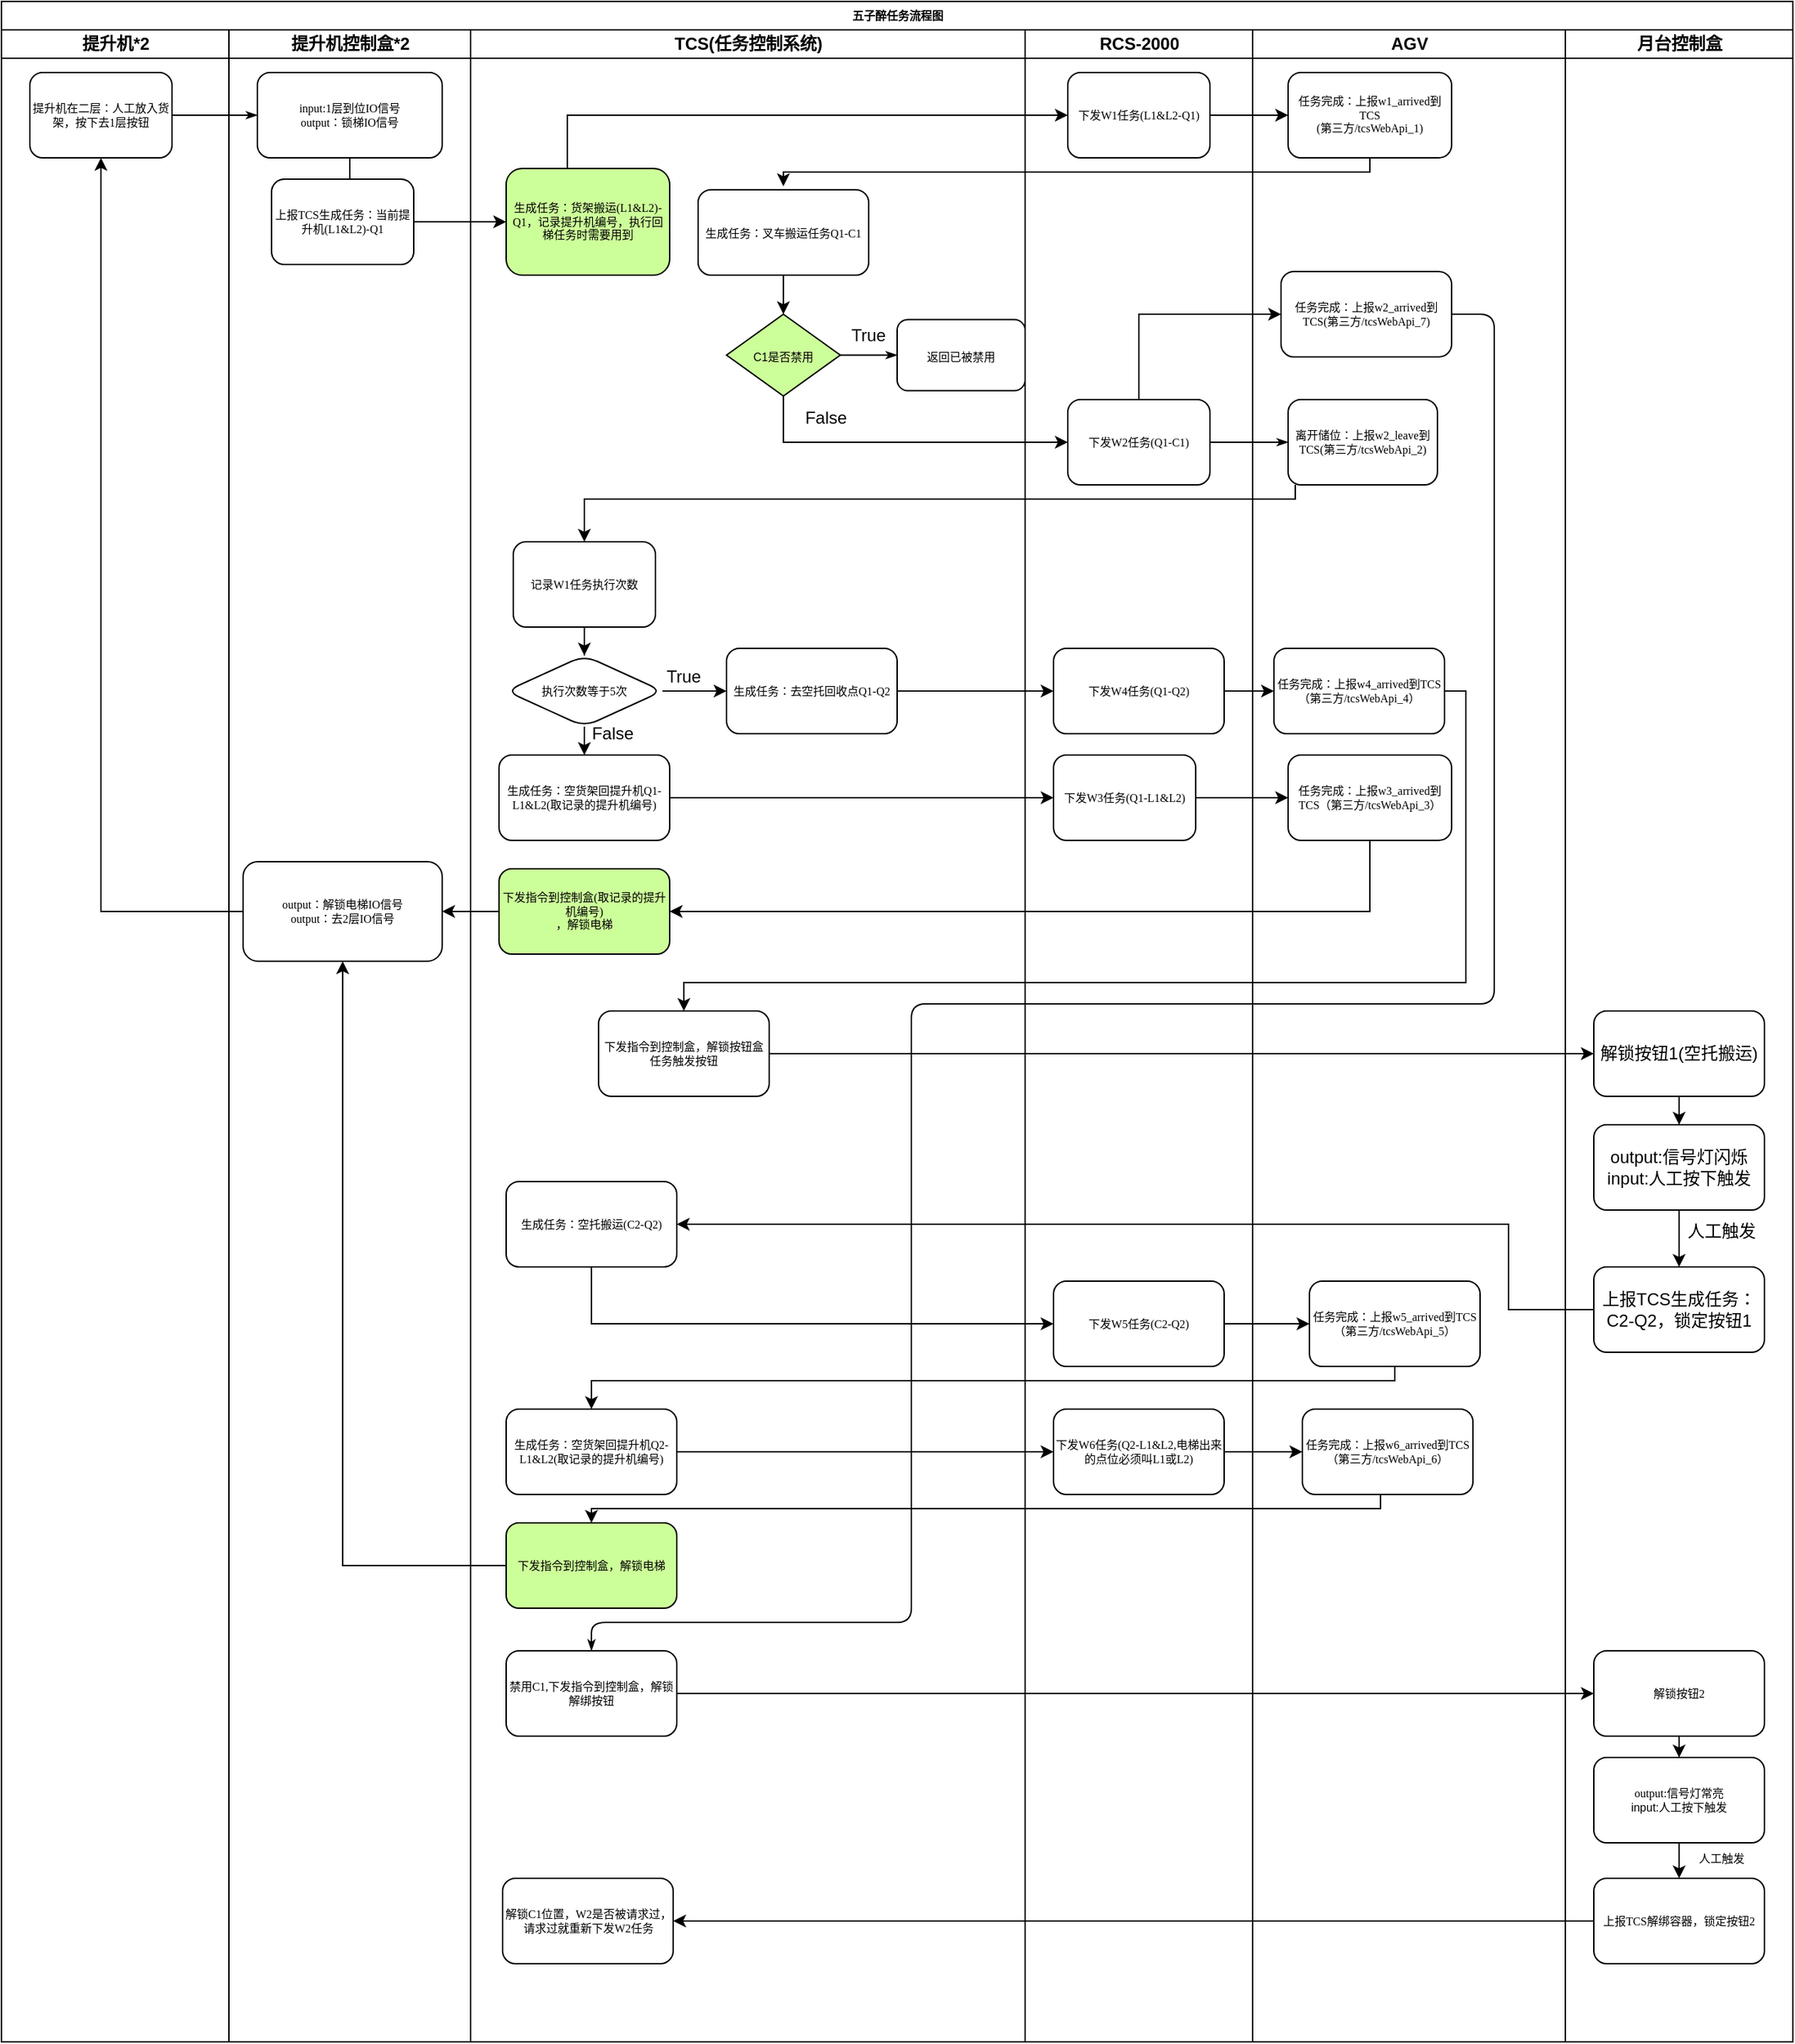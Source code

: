 <mxfile version="22.0.4" type="github">
  <diagram name="Page-1" id="74e2e168-ea6b-b213-b513-2b3c1d86103e">
    <mxGraphModel dx="890" dy="381" grid="1" gridSize="10" guides="1" tooltips="1" connect="1" arrows="1" fold="1" page="1" pageScale="1" pageWidth="1100" pageHeight="850" background="none" math="0" shadow="0">
      <root>
        <mxCell id="0" />
        <mxCell id="1" parent="0" />
        <mxCell id="77e6c97f196da883-1" value="五子醉任务流程图" style="swimlane;html=1;childLayout=stackLayout;startSize=20;rounded=0;shadow=0;labelBackgroundColor=none;strokeWidth=1;fontFamily=Verdana;fontSize=8;align=center;" parent="1" vertex="1">
          <mxGeometry x="70" y="40" width="1260" height="1435" as="geometry" />
        </mxCell>
        <mxCell id="77e6c97f196da883-2" value="提升机*2" style="swimlane;html=1;startSize=20;" parent="77e6c97f196da883-1" vertex="1">
          <mxGeometry y="20" width="160" height="1415" as="geometry" />
        </mxCell>
        <mxCell id="77e6c97f196da883-8" value="提升机在二层：人工放入货架，按下去1层按钮" style="rounded=1;whiteSpace=wrap;html=1;shadow=0;labelBackgroundColor=none;strokeWidth=1;fontFamily=Verdana;fontSize=8;align=center;" parent="77e6c97f196da883-2" vertex="1">
          <mxGeometry x="20" y="30" width="100" height="60" as="geometry" />
        </mxCell>
        <mxCell id="77e6c97f196da883-26" style="edgeStyle=orthogonalEdgeStyle;rounded=1;html=1;labelBackgroundColor=none;startArrow=none;startFill=0;startSize=5;endArrow=classicThin;endFill=1;endSize=5;jettySize=auto;orthogonalLoop=1;strokeWidth=1;fontFamily=Verdana;fontSize=8" parent="77e6c97f196da883-1" source="77e6c97f196da883-8" target="77e6c97f196da883-11" edge="1">
          <mxGeometry relative="1" as="geometry" />
        </mxCell>
        <mxCell id="107ba76e4e335f99-1" style="edgeStyle=orthogonalEdgeStyle;rounded=1;html=1;labelBackgroundColor=none;startArrow=none;startFill=0;startSize=5;endArrow=classicThin;endFill=1;endSize=5;jettySize=auto;orthogonalLoop=1;strokeWidth=1;fontFamily=Verdana;fontSize=8" parent="77e6c97f196da883-1" source="77e6c97f196da883-17" target="77e6c97f196da883-18" edge="1">
          <mxGeometry relative="1" as="geometry" />
        </mxCell>
        <mxCell id="77e6c97f196da883-3" value="提升机控制盒*2" style="swimlane;html=1;startSize=20;" parent="77e6c97f196da883-1" vertex="1">
          <mxGeometry x="160" y="20" width="170" height="1415" as="geometry" />
        </mxCell>
        <mxCell id="sjh6YoRqS8CRLfCROH4P-2" value="" style="edgeStyle=orthogonalEdgeStyle;rounded=0;orthogonalLoop=1;jettySize=auto;html=1;" parent="77e6c97f196da883-3" source="77e6c97f196da883-11" target="sjh6YoRqS8CRLfCROH4P-1" edge="1">
          <mxGeometry relative="1" as="geometry" />
        </mxCell>
        <mxCell id="77e6c97f196da883-11" value="input:1层到位IO信号&lt;br&gt;output：锁梯IO信号" style="rounded=1;whiteSpace=wrap;html=1;shadow=0;labelBackgroundColor=none;strokeWidth=1;fontFamily=Verdana;fontSize=8;align=center;" parent="77e6c97f196da883-3" vertex="1">
          <mxGeometry x="20" y="30" width="130" height="60" as="geometry" />
        </mxCell>
        <mxCell id="sjh6YoRqS8CRLfCROH4P-1" value="上报TCS生成任务：当前提升机(L1&amp;amp;L2)-Q1" style="whiteSpace=wrap;html=1;fontSize=8;fontFamily=Verdana;rounded=1;shadow=0;labelBackgroundColor=none;strokeWidth=1;" parent="77e6c97f196da883-3" vertex="1">
          <mxGeometry x="30" y="105" width="100" height="60" as="geometry" />
        </mxCell>
        <mxCell id="sjh6YoRqS8CRLfCROH4P-34" value="output：解锁电梯IO信号&lt;br&gt;output：去2层IO信号" style="whiteSpace=wrap;html=1;fontSize=8;fontFamily=Verdana;rounded=1;shadow=0;labelBackgroundColor=none;strokeWidth=1;" parent="77e6c97f196da883-3" vertex="1">
          <mxGeometry x="10" y="585" width="140" height="70" as="geometry" />
        </mxCell>
        <mxCell id="77e6c97f196da883-4" value="TCS(任务控制系统)" style="swimlane;html=1;startSize=20;" parent="77e6c97f196da883-1" vertex="1">
          <mxGeometry x="330" y="20" width="390" height="1415" as="geometry" />
        </mxCell>
        <mxCell id="sjh6YoRqS8CRLfCROH4P-14" value="" style="edgeStyle=orthogonalEdgeStyle;rounded=0;orthogonalLoop=1;jettySize=auto;html=1;" parent="77e6c97f196da883-4" source="sjh6YoRqS8CRLfCROH4P-10" target="sjh6YoRqS8CRLfCROH4P-13" edge="1">
          <mxGeometry relative="1" as="geometry" />
        </mxCell>
        <mxCell id="sjh6YoRqS8CRLfCROH4P-10" value="记录W1任务执行次数" style="whiteSpace=wrap;html=1;fontSize=8;fontFamily=Verdana;rounded=1;shadow=0;labelBackgroundColor=none;strokeWidth=1;" parent="77e6c97f196da883-4" vertex="1">
          <mxGeometry x="30" y="360" width="100" height="60" as="geometry" />
        </mxCell>
        <mxCell id="sjh6YoRqS8CRLfCROH4P-16" value="" style="edgeStyle=orthogonalEdgeStyle;rounded=0;orthogonalLoop=1;jettySize=auto;html=1;" parent="77e6c97f196da883-4" source="sjh6YoRqS8CRLfCROH4P-13" target="sjh6YoRqS8CRLfCROH4P-15" edge="1">
          <mxGeometry relative="1" as="geometry" />
        </mxCell>
        <mxCell id="sjh6YoRqS8CRLfCROH4P-19" value="" style="edgeStyle=orthogonalEdgeStyle;rounded=0;orthogonalLoop=1;jettySize=auto;html=1;" parent="77e6c97f196da883-4" source="sjh6YoRqS8CRLfCROH4P-13" target="sjh6YoRqS8CRLfCROH4P-18" edge="1">
          <mxGeometry relative="1" as="geometry" />
        </mxCell>
        <mxCell id="sjh6YoRqS8CRLfCROH4P-13" value="执行次数等于5次" style="rhombus;whiteSpace=wrap;html=1;fontSize=8;fontFamily=Verdana;rounded=1;shadow=0;labelBackgroundColor=none;strokeWidth=1;" parent="77e6c97f196da883-4" vertex="1">
          <mxGeometry x="25" y="440" width="110" height="50" as="geometry" />
        </mxCell>
        <mxCell id="sjh6YoRqS8CRLfCROH4P-15" value="生成任务：空货架回提升机Q1-L1&amp;amp;L2(取记录的提升机编号)" style="whiteSpace=wrap;html=1;fontSize=8;fontFamily=Verdana;rounded=1;shadow=0;labelBackgroundColor=none;strokeWidth=1;" parent="77e6c97f196da883-4" vertex="1">
          <mxGeometry x="20" y="510" width="120" height="60" as="geometry" />
        </mxCell>
        <mxCell id="sjh6YoRqS8CRLfCROH4P-17" value="False" style="text;html=1;strokeColor=none;fillColor=none;align=center;verticalAlign=middle;whiteSpace=wrap;rounded=0;" parent="77e6c97f196da883-4" vertex="1">
          <mxGeometry x="70" y="480" width="60" height="30" as="geometry" />
        </mxCell>
        <mxCell id="sjh6YoRqS8CRLfCROH4P-18" value="生成任务：去空托回收点Q1-Q2" style="whiteSpace=wrap;html=1;fontSize=8;fontFamily=Verdana;rounded=1;shadow=0;labelBackgroundColor=none;strokeWidth=1;" parent="77e6c97f196da883-4" vertex="1">
          <mxGeometry x="180" y="435" width="120" height="60" as="geometry" />
        </mxCell>
        <mxCell id="sjh6YoRqS8CRLfCROH4P-20" value="True" style="text;html=1;strokeColor=none;fillColor=none;align=center;verticalAlign=middle;whiteSpace=wrap;rounded=0;" parent="77e6c97f196da883-4" vertex="1">
          <mxGeometry x="120" y="440" width="60" height="30" as="geometry" />
        </mxCell>
        <mxCell id="sjh6YoRqS8CRLfCROH4P-21" value="生成任务：叉车搬运任务Q1-C1" style="whiteSpace=wrap;html=1;fontSize=8;fontFamily=Verdana;rounded=1;shadow=0;labelBackgroundColor=none;strokeWidth=1;" parent="77e6c97f196da883-4" vertex="1">
          <mxGeometry x="160" y="112.5" width="120" height="60" as="geometry" />
        </mxCell>
        <mxCell id="sjh6YoRqS8CRLfCROH4P-31" value="下发指令到控制盒(取记录的提升机编号)&lt;br&gt;，解锁电梯" style="whiteSpace=wrap;html=1;fontSize=8;fontFamily=Verdana;rounded=1;shadow=0;labelBackgroundColor=none;strokeWidth=1;fillColor=#CCFF99;" parent="77e6c97f196da883-4" vertex="1">
          <mxGeometry x="20" y="590" width="120" height="60" as="geometry" />
        </mxCell>
        <mxCell id="sjh6YoRqS8CRLfCROH4P-36" value="生成任务：货架搬运(L1&amp;amp;L2)-Q1，记录提升机编号，执行回梯任务时需要用到" style="whiteSpace=wrap;html=1;fontSize=8;fontFamily=Verdana;rounded=1;shadow=0;labelBackgroundColor=none;strokeWidth=1;fillColor=#CCFF99;" parent="77e6c97f196da883-4" vertex="1">
          <mxGeometry x="25" y="97.5" width="115" height="75" as="geometry" />
        </mxCell>
        <mxCell id="sjh6YoRqS8CRLfCROH4P-44" value="下发指令到控制盒，解锁按钮盒任务触发按钮" style="whiteSpace=wrap;html=1;fontSize=8;fontFamily=Verdana;rounded=1;shadow=0;labelBackgroundColor=none;strokeWidth=1;" parent="77e6c97f196da883-4" vertex="1">
          <mxGeometry x="90" y="690" width="120" height="60" as="geometry" />
        </mxCell>
        <mxCell id="sjh6YoRqS8CRLfCROH4P-57" value="生成任务：空托搬运(C2-Q2)" style="whiteSpace=wrap;html=1;fontSize=8;fontFamily=Verdana;rounded=1;shadow=0;labelBackgroundColor=none;strokeWidth=1;" parent="77e6c97f196da883-4" vertex="1">
          <mxGeometry x="25" y="810" width="120" height="60" as="geometry" />
        </mxCell>
        <mxCell id="sjh6YoRqS8CRLfCROH4P-63" value="生成任务：空货架回提升机Q2-L1&amp;amp;L2(取记录的提升机编号)" style="whiteSpace=wrap;html=1;fontSize=8;fontFamily=Verdana;rounded=1;shadow=0;labelBackgroundColor=none;strokeWidth=1;" parent="77e6c97f196da883-4" vertex="1">
          <mxGeometry x="25" y="970" width="120" height="60" as="geometry" />
        </mxCell>
        <mxCell id="sjh6YoRqS8CRLfCROH4P-70" value="下发指令到控制盒，解锁电梯" style="whiteSpace=wrap;html=1;fontSize=8;fontFamily=Verdana;rounded=1;shadow=0;labelBackgroundColor=none;strokeWidth=1;fillColor=#CCFF99;" parent="77e6c97f196da883-4" vertex="1">
          <mxGeometry x="25" y="1050" width="120" height="60" as="geometry" />
        </mxCell>
        <mxCell id="sjh6YoRqS8CRLfCROH4P-80" value="禁用C1,下发指令到控制盒，解锁解绑按钮" style="whiteSpace=wrap;html=1;fontSize=8;fontFamily=Verdana;rounded=1;shadow=0;labelBackgroundColor=none;strokeWidth=1;" parent="77e6c97f196da883-4" vertex="1">
          <mxGeometry x="25" y="1140" width="120" height="60" as="geometry" />
        </mxCell>
        <mxCell id="sjh6YoRqS8CRLfCROH4P-91" value="解锁C1位置，W2是否被请求过，请求过就重新下发W2任务" style="whiteSpace=wrap;html=1;fontSize=8;fontFamily=Verdana;rounded=1;shadow=0;labelBackgroundColor=none;strokeWidth=1;" parent="77e6c97f196da883-4" vertex="1">
          <mxGeometry x="22.5" y="1300" width="120" height="60" as="geometry" />
        </mxCell>
        <mxCell id="upgrX9dinSbHW9fOHhlJ-1" value="&lt;font style=&quot;font-size: 8px;&quot;&gt;C1是否禁用&lt;/font&gt;" style="rhombus;whiteSpace=wrap;html=1;fillColor=#CCFF99;" vertex="1" parent="77e6c97f196da883-4">
          <mxGeometry x="180" y="200" width="80" height="57.5" as="geometry" />
        </mxCell>
        <mxCell id="upgrX9dinSbHW9fOHhlJ-4" value="&lt;font style=&quot;font-size: 8px;&quot;&gt;返回已被禁用&lt;/font&gt;" style="rounded=1;whiteSpace=wrap;html=1;" vertex="1" parent="77e6c97f196da883-4">
          <mxGeometry x="300" y="203.75" width="90" height="50" as="geometry" />
        </mxCell>
        <mxCell id="upgrX9dinSbHW9fOHhlJ-5" value="True" style="text;html=1;strokeColor=none;fillColor=none;align=center;verticalAlign=middle;whiteSpace=wrap;rounded=0;" vertex="1" parent="77e6c97f196da883-4">
          <mxGeometry x="250" y="200" width="60" height="30" as="geometry" />
        </mxCell>
        <mxCell id="upgrX9dinSbHW9fOHhlJ-6" value="False" style="text;html=1;strokeColor=none;fillColor=none;align=center;verticalAlign=middle;whiteSpace=wrap;rounded=0;" vertex="1" parent="77e6c97f196da883-4">
          <mxGeometry x="220" y="257.5" width="60" height="30" as="geometry" />
        </mxCell>
        <mxCell id="upgrX9dinSbHW9fOHhlJ-7" style="edgeStyle=orthogonalEdgeStyle;rounded=1;html=1;labelBackgroundColor=none;startArrow=none;startFill=0;startSize=5;endArrow=classicThin;endFill=1;endSize=5;jettySize=auto;orthogonalLoop=1;strokeWidth=1;fontFamily=Verdana;fontSize=8;exitX=1;exitY=0.5;exitDx=0;exitDy=0;entryX=0;entryY=0.5;entryDx=0;entryDy=0;" edge="1" parent="77e6c97f196da883-4" source="upgrX9dinSbHW9fOHhlJ-1" target="upgrX9dinSbHW9fOHhlJ-4">
          <mxGeometry relative="1" as="geometry">
            <mxPoint x="530" y="300" as="sourcePoint" />
            <mxPoint x="585" y="300" as="targetPoint" />
          </mxGeometry>
        </mxCell>
        <mxCell id="77e6c97f196da883-5" value="RCS-2000" style="swimlane;html=1;startSize=20;" parent="77e6c97f196da883-1" vertex="1">
          <mxGeometry x="720" y="20" width="160" height="1415" as="geometry" />
        </mxCell>
        <mxCell id="77e6c97f196da883-15" value="下发W1任务(L1&amp;amp;L2-Q1)" style="rounded=1;whiteSpace=wrap;html=1;shadow=0;labelBackgroundColor=none;strokeWidth=1;fontFamily=Verdana;fontSize=8;align=center;" parent="77e6c97f196da883-5" vertex="1">
          <mxGeometry x="30" y="30" width="100" height="60" as="geometry" />
        </mxCell>
        <mxCell id="77e6c97f196da883-17" value="下发W2任务(Q1-C1)" style="rounded=1;whiteSpace=wrap;html=1;shadow=0;labelBackgroundColor=none;strokeWidth=1;fontFamily=Verdana;fontSize=8;align=center;" parent="77e6c97f196da883-5" vertex="1">
          <mxGeometry x="30" y="260" width="100" height="60" as="geometry" />
        </mxCell>
        <mxCell id="77e6c97f196da883-19" value="下发W3任务(Q1-L1&amp;amp;L2)" style="rounded=1;whiteSpace=wrap;html=1;shadow=0;labelBackgroundColor=none;strokeWidth=1;fontFamily=Verdana;fontSize=8;align=center;" parent="77e6c97f196da883-5" vertex="1">
          <mxGeometry x="20" y="510" width="100" height="60" as="geometry" />
        </mxCell>
        <mxCell id="sjh6YoRqS8CRLfCROH4P-40" value="下发W4任务(Q1-Q2)" style="whiteSpace=wrap;html=1;fontSize=8;fontFamily=Verdana;rounded=1;shadow=0;labelBackgroundColor=none;strokeWidth=1;" parent="77e6c97f196da883-5" vertex="1">
          <mxGeometry x="20" y="435" width="120" height="60" as="geometry" />
        </mxCell>
        <mxCell id="sjh6YoRqS8CRLfCROH4P-59" value="下发W5任务(C2-Q2)" style="whiteSpace=wrap;html=1;fontSize=8;fontFamily=Verdana;rounded=1;shadow=0;labelBackgroundColor=none;strokeWidth=1;" parent="77e6c97f196da883-5" vertex="1">
          <mxGeometry x="20" y="880" width="120" height="60" as="geometry" />
        </mxCell>
        <mxCell id="sjh6YoRqS8CRLfCROH4P-66" value="下发W6任务(Q2-L1&amp;amp;L2,电梯出来的点位必须叫L1或L2)" style="whiteSpace=wrap;html=1;fontSize=8;fontFamily=Verdana;rounded=1;shadow=0;labelBackgroundColor=none;strokeWidth=1;" parent="77e6c97f196da883-5" vertex="1">
          <mxGeometry x="20" y="970" width="120" height="60" as="geometry" />
        </mxCell>
        <mxCell id="77e6c97f196da883-6" value="AGV" style="swimlane;html=1;startSize=20;" parent="77e6c97f196da883-1" vertex="1">
          <mxGeometry x="880" y="20" width="220" height="1415" as="geometry" />
        </mxCell>
        <mxCell id="77e6c97f196da883-18" value="离开储位：上报w2_leave到TCS(第三方/tcsWebApi_2)" style="rounded=1;whiteSpace=wrap;html=1;shadow=0;labelBackgroundColor=none;strokeWidth=1;fontFamily=Verdana;fontSize=8;align=center;" parent="77e6c97f196da883-6" vertex="1">
          <mxGeometry x="25" y="260" width="105" height="60" as="geometry" />
        </mxCell>
        <mxCell id="77e6c97f196da883-21" value="任务完成：上报w3_arrived到TCS（第三方/tcsWebApi_3）" style="rounded=1;whiteSpace=wrap;html=1;shadow=0;labelBackgroundColor=none;strokeWidth=1;fontFamily=Verdana;fontSize=8;align=center;" parent="77e6c97f196da883-6" vertex="1">
          <mxGeometry x="25" y="510" width="115" height="60" as="geometry" />
        </mxCell>
        <mxCell id="sjh6YoRqS8CRLfCROH4P-8" value="任务完成：上报w1_arrived到TCS&lt;br&gt;(第三方/tcsWebApi_1)" style="whiteSpace=wrap;html=1;fontSize=8;fontFamily=Verdana;rounded=1;shadow=0;labelBackgroundColor=none;strokeWidth=1;" parent="77e6c97f196da883-6" vertex="1">
          <mxGeometry x="25" y="30" width="115" height="60" as="geometry" />
        </mxCell>
        <mxCell id="sjh6YoRqS8CRLfCROH4P-42" value="任务完成：上报w4_arrived到TCS（第三方/tcsWebApi_4）" style="whiteSpace=wrap;html=1;fontSize=8;fontFamily=Verdana;rounded=1;shadow=0;labelBackgroundColor=none;strokeWidth=1;" parent="77e6c97f196da883-6" vertex="1">
          <mxGeometry x="15" y="435" width="120" height="60" as="geometry" />
        </mxCell>
        <mxCell id="sjh6YoRqS8CRLfCROH4P-61" value="任务完成：上报w5_arrived到TCS（第三方/tcsWebApi_5）" style="whiteSpace=wrap;html=1;fontSize=8;fontFamily=Verdana;rounded=1;shadow=0;labelBackgroundColor=none;strokeWidth=1;" parent="77e6c97f196da883-6" vertex="1">
          <mxGeometry x="40" y="880" width="120" height="60" as="geometry" />
        </mxCell>
        <mxCell id="sjh6YoRqS8CRLfCROH4P-68" value="任务完成：上报w6_arrived到TCS（第三方/tcsWebApi_6）" style="whiteSpace=wrap;html=1;fontSize=8;fontFamily=Verdana;rounded=1;shadow=0;labelBackgroundColor=none;strokeWidth=1;" parent="77e6c97f196da883-6" vertex="1">
          <mxGeometry x="35" y="970" width="120" height="60" as="geometry" />
        </mxCell>
        <mxCell id="sjh6YoRqS8CRLfCROH4P-79" value="任务完成：上报w2_arrived到TCS(第三方/tcsWebApi_7)" style="whiteSpace=wrap;html=1;fontSize=8;fontFamily=Verdana;rounded=1;shadow=0;labelBackgroundColor=none;strokeWidth=1;" parent="77e6c97f196da883-6" vertex="1">
          <mxGeometry x="20" y="170" width="120" height="60" as="geometry" />
        </mxCell>
        <mxCell id="77e6c97f196da883-7" value="月台控制盒" style="swimlane;html=1;startSize=20;" parent="77e6c97f196da883-1" vertex="1">
          <mxGeometry x="1100" y="20" width="160" height="1415" as="geometry" />
        </mxCell>
        <mxCell id="sjh6YoRqS8CRLfCROH4P-53" value="" style="edgeStyle=orthogonalEdgeStyle;rounded=0;orthogonalLoop=1;jettySize=auto;html=1;" parent="77e6c97f196da883-7" source="sjh6YoRqS8CRLfCROH4P-47" target="sjh6YoRqS8CRLfCROH4P-52" edge="1">
          <mxGeometry relative="1" as="geometry" />
        </mxCell>
        <mxCell id="sjh6YoRqS8CRLfCROH4P-47" value="解锁按钮1(空托搬运)" style="rounded=1;whiteSpace=wrap;html=1;" parent="77e6c97f196da883-7" vertex="1">
          <mxGeometry x="20" y="690" width="120" height="60" as="geometry" />
        </mxCell>
        <mxCell id="sjh6YoRqS8CRLfCROH4P-55" value="" style="edgeStyle=orthogonalEdgeStyle;rounded=0;orthogonalLoop=1;jettySize=auto;html=1;" parent="77e6c97f196da883-7" source="sjh6YoRqS8CRLfCROH4P-52" target="sjh6YoRqS8CRLfCROH4P-54" edge="1">
          <mxGeometry relative="1" as="geometry" />
        </mxCell>
        <mxCell id="sjh6YoRqS8CRLfCROH4P-52" value="output:信号灯闪烁&lt;br&gt;input:人工按下触发" style="whiteSpace=wrap;html=1;rounded=1;" parent="77e6c97f196da883-7" vertex="1">
          <mxGeometry x="20" y="770" width="120" height="60" as="geometry" />
        </mxCell>
        <mxCell id="sjh6YoRqS8CRLfCROH4P-54" value="上报TCS生成任务：C2-Q2，锁定按钮1" style="whiteSpace=wrap;html=1;rounded=1;" parent="77e6c97f196da883-7" vertex="1">
          <mxGeometry x="20" y="870" width="120" height="60" as="geometry" />
        </mxCell>
        <mxCell id="sjh6YoRqS8CRLfCROH4P-56" value="人工触发" style="text;html=1;strokeColor=none;fillColor=none;align=center;verticalAlign=middle;whiteSpace=wrap;rounded=0;" parent="77e6c97f196da883-7" vertex="1">
          <mxGeometry x="80" y="830" width="60" height="30" as="geometry" />
        </mxCell>
        <mxCell id="sjh6YoRqS8CRLfCROH4P-87" value="" style="edgeStyle=orthogonalEdgeStyle;rounded=0;orthogonalLoop=1;jettySize=auto;html=1;" parent="77e6c97f196da883-7" source="sjh6YoRqS8CRLfCROH4P-84" target="sjh6YoRqS8CRLfCROH4P-86" edge="1">
          <mxGeometry relative="1" as="geometry" />
        </mxCell>
        <mxCell id="sjh6YoRqS8CRLfCROH4P-84" value="解锁按钮2" style="whiteSpace=wrap;html=1;fontSize=8;fontFamily=Verdana;rounded=1;shadow=0;labelBackgroundColor=none;strokeWidth=1;" parent="77e6c97f196da883-7" vertex="1">
          <mxGeometry x="20" y="1140" width="120" height="60" as="geometry" />
        </mxCell>
        <mxCell id="sjh6YoRqS8CRLfCROH4P-89" value="" style="edgeStyle=orthogonalEdgeStyle;rounded=0;orthogonalLoop=1;jettySize=auto;html=1;" parent="77e6c97f196da883-7" source="sjh6YoRqS8CRLfCROH4P-86" target="sjh6YoRqS8CRLfCROH4P-88" edge="1">
          <mxGeometry relative="1" as="geometry" />
        </mxCell>
        <mxCell id="sjh6YoRqS8CRLfCROH4P-86" value="&lt;font style=&quot;font-size: 8px;&quot;&gt;output:信号灯常亮&lt;br style=&quot;border-color: var(--border-color); font-family: Helvetica;&quot;&gt;&lt;span style=&quot;font-family: Helvetica;&quot;&gt;input:人工按下触发&lt;/span&gt;&lt;/font&gt;" style="whiteSpace=wrap;html=1;fontSize=8;fontFamily=Verdana;rounded=1;shadow=0;labelBackgroundColor=none;strokeWidth=1;" parent="77e6c97f196da883-7" vertex="1">
          <mxGeometry x="20" y="1215" width="120" height="60" as="geometry" />
        </mxCell>
        <mxCell id="sjh6YoRqS8CRLfCROH4P-88" value="上报TCS解绑容器，锁定按钮2" style="whiteSpace=wrap;html=1;fontSize=8;fontFamily=Verdana;rounded=1;shadow=0;labelBackgroundColor=none;strokeWidth=1;" parent="77e6c97f196da883-7" vertex="1">
          <mxGeometry x="20" y="1300" width="120" height="60" as="geometry" />
        </mxCell>
        <mxCell id="sjh6YoRqS8CRLfCROH4P-90" value="&lt;font style=&quot;font-size: 8px;&quot;&gt;人工触发&lt;/font&gt;" style="text;html=1;strokeColor=none;fillColor=none;align=center;verticalAlign=middle;whiteSpace=wrap;rounded=0;" parent="77e6c97f196da883-7" vertex="1">
          <mxGeometry x="80" y="1270" width="60" height="30" as="geometry" />
        </mxCell>
        <mxCell id="sjh6YoRqS8CRLfCROH4P-9" value="" style="edgeStyle=orthogonalEdgeStyle;rounded=0;orthogonalLoop=1;jettySize=auto;html=1;" parent="77e6c97f196da883-1" source="77e6c97f196da883-15" target="sjh6YoRqS8CRLfCROH4P-8" edge="1">
          <mxGeometry relative="1" as="geometry" />
        </mxCell>
        <mxCell id="sjh6YoRqS8CRLfCROH4P-12" value="" style="edgeStyle=orthogonalEdgeStyle;rounded=0;orthogonalLoop=1;jettySize=auto;html=1;exitX=0.5;exitY=1;exitDx=0;exitDy=0;" parent="77e6c97f196da883-1" source="sjh6YoRqS8CRLfCROH4P-8" edge="1">
          <mxGeometry relative="1" as="geometry">
            <mxPoint x="620" y="90" as="sourcePoint" />
            <mxPoint x="550" y="130" as="targetPoint" />
            <Array as="points">
              <mxPoint x="890" y="120" />
              <mxPoint x="540" y="120" />
            </Array>
          </mxGeometry>
        </mxCell>
        <mxCell id="sjh6YoRqS8CRLfCROH4P-23" value="" style="edgeStyle=orthogonalEdgeStyle;rounded=0;orthogonalLoop=1;jettySize=auto;html=1;entryX=0;entryY=0.5;entryDx=0;entryDy=0;exitX=0;exitY=0;exitDx=0;exitDy=0;" parent="77e6c97f196da883-1" source="upgrX9dinSbHW9fOHhlJ-6" target="77e6c97f196da883-17" edge="1">
          <mxGeometry relative="1" as="geometry">
            <mxPoint x="690.046" y="370.034" as="targetPoint" />
            <mxPoint x="650" y="310" as="sourcePoint" />
            <Array as="points">
              <mxPoint x="550" y="310" />
            </Array>
          </mxGeometry>
        </mxCell>
        <mxCell id="sjh6YoRqS8CRLfCROH4P-25" value="" style="edgeStyle=orthogonalEdgeStyle;rounded=0;orthogonalLoop=1;jettySize=auto;html=1;entryX=0.5;entryY=0;entryDx=0;entryDy=0;" parent="77e6c97f196da883-1" source="77e6c97f196da883-18" target="sjh6YoRqS8CRLfCROH4P-10" edge="1">
          <mxGeometry relative="1" as="geometry">
            <mxPoint x="885" y="420.0" as="targetPoint" />
            <Array as="points">
              <mxPoint x="910" y="350" />
              <mxPoint x="410" y="350" />
            </Array>
          </mxGeometry>
        </mxCell>
        <mxCell id="sjh6YoRqS8CRLfCROH4P-29" value="" style="edgeStyle=orthogonalEdgeStyle;rounded=0;orthogonalLoop=1;jettySize=auto;html=1;entryX=0;entryY=0.5;entryDx=0;entryDy=0;" parent="77e6c97f196da883-1" source="sjh6YoRqS8CRLfCROH4P-15" target="77e6c97f196da883-19" edge="1">
          <mxGeometry relative="1" as="geometry">
            <mxPoint x="540" y="560.0" as="targetPoint" />
          </mxGeometry>
        </mxCell>
        <mxCell id="sjh6YoRqS8CRLfCROH4P-30" value="" style="edgeStyle=orthogonalEdgeStyle;rounded=0;orthogonalLoop=1;jettySize=auto;html=1;" parent="77e6c97f196da883-1" source="77e6c97f196da883-19" target="77e6c97f196da883-21" edge="1">
          <mxGeometry relative="1" as="geometry" />
        </mxCell>
        <mxCell id="sjh6YoRqS8CRLfCROH4P-33" value="" style="edgeStyle=orthogonalEdgeStyle;rounded=0;orthogonalLoop=1;jettySize=auto;html=1;entryX=1;entryY=0.5;entryDx=0;entryDy=0;" parent="77e6c97f196da883-1" source="77e6c97f196da883-21" target="sjh6YoRqS8CRLfCROH4P-31" edge="1">
          <mxGeometry relative="1" as="geometry">
            <mxPoint x="895" y="630" as="targetPoint" />
            <Array as="points">
              <mxPoint x="962" y="640" />
            </Array>
          </mxGeometry>
        </mxCell>
        <mxCell id="sjh6YoRqS8CRLfCROH4P-35" value="" style="edgeStyle=orthogonalEdgeStyle;rounded=0;orthogonalLoop=1;jettySize=auto;html=1;" parent="77e6c97f196da883-1" source="sjh6YoRqS8CRLfCROH4P-31" target="sjh6YoRqS8CRLfCROH4P-34" edge="1">
          <mxGeometry relative="1" as="geometry" />
        </mxCell>
        <mxCell id="sjh6YoRqS8CRLfCROH4P-37" value="" style="edgeStyle=orthogonalEdgeStyle;rounded=0;orthogonalLoop=1;jettySize=auto;html=1;" parent="77e6c97f196da883-1" source="sjh6YoRqS8CRLfCROH4P-1" target="sjh6YoRqS8CRLfCROH4P-36" edge="1">
          <mxGeometry relative="1" as="geometry" />
        </mxCell>
        <mxCell id="sjh6YoRqS8CRLfCROH4P-39" value="" style="edgeStyle=orthogonalEdgeStyle;rounded=0;orthogonalLoop=1;jettySize=auto;html=1;entryX=0;entryY=0.5;entryDx=0;entryDy=0;" parent="77e6c97f196da883-1" source="sjh6YoRqS8CRLfCROH4P-36" target="77e6c97f196da883-15" edge="1">
          <mxGeometry relative="1" as="geometry">
            <mxPoint x="522.5" y="155" as="targetPoint" />
            <Array as="points">
              <mxPoint x="398" y="80" />
            </Array>
          </mxGeometry>
        </mxCell>
        <mxCell id="sjh6YoRqS8CRLfCROH4P-41" value="" style="edgeStyle=orthogonalEdgeStyle;rounded=0;orthogonalLoop=1;jettySize=auto;html=1;" parent="77e6c97f196da883-1" source="sjh6YoRqS8CRLfCROH4P-18" target="sjh6YoRqS8CRLfCROH4P-40" edge="1">
          <mxGeometry relative="1" as="geometry" />
        </mxCell>
        <mxCell id="sjh6YoRqS8CRLfCROH4P-43" value="" style="edgeStyle=orthogonalEdgeStyle;rounded=0;orthogonalLoop=1;jettySize=auto;html=1;" parent="77e6c97f196da883-1" source="sjh6YoRqS8CRLfCROH4P-40" target="sjh6YoRqS8CRLfCROH4P-42" edge="1">
          <mxGeometry relative="1" as="geometry" />
        </mxCell>
        <mxCell id="sjh6YoRqS8CRLfCROH4P-46" value="" style="edgeStyle=orthogonalEdgeStyle;rounded=0;orthogonalLoop=1;jettySize=auto;html=1;entryX=0.5;entryY=0;entryDx=0;entryDy=0;" parent="77e6c97f196da883-1" source="sjh6YoRqS8CRLfCROH4P-42" target="sjh6YoRqS8CRLfCROH4P-44" edge="1">
          <mxGeometry relative="1" as="geometry">
            <mxPoint x="350" y="690" as="targetPoint" />
            <Array as="points">
              <mxPoint x="1030" y="485" />
              <mxPoint x="1030" y="690" />
              <mxPoint x="480" y="690" />
            </Array>
          </mxGeometry>
        </mxCell>
        <mxCell id="sjh6YoRqS8CRLfCROH4P-51" value="" style="edgeStyle=orthogonalEdgeStyle;rounded=0;orthogonalLoop=1;jettySize=auto;html=1;entryX=0;entryY=0.5;entryDx=0;entryDy=0;" parent="77e6c97f196da883-1" source="sjh6YoRqS8CRLfCROH4P-44" target="sjh6YoRqS8CRLfCROH4P-47" edge="1">
          <mxGeometry relative="1" as="geometry">
            <mxPoint x="480" y="850" as="targetPoint" />
            <Array as="points">
              <mxPoint x="1070" y="740" />
            </Array>
          </mxGeometry>
        </mxCell>
        <mxCell id="sjh6YoRqS8CRLfCROH4P-58" value="" style="endArrow=classic;html=1;rounded=0;exitX=0;exitY=0.5;exitDx=0;exitDy=0;entryX=1;entryY=0.5;entryDx=0;entryDy=0;" parent="77e6c97f196da883-1" source="sjh6YoRqS8CRLfCROH4P-54" target="sjh6YoRqS8CRLfCROH4P-57" edge="1">
          <mxGeometry width="50" height="50" relative="1" as="geometry">
            <mxPoint x="1000" y="920" as="sourcePoint" />
            <mxPoint x="720" y="910" as="targetPoint" />
            <Array as="points">
              <mxPoint x="1060" y="920" />
              <mxPoint x="1060" y="860" />
              <mxPoint x="830" y="860" />
            </Array>
          </mxGeometry>
        </mxCell>
        <mxCell id="sjh6YoRqS8CRLfCROH4P-60" value="" style="edgeStyle=orthogonalEdgeStyle;rounded=0;orthogonalLoop=1;jettySize=auto;html=1;" parent="77e6c97f196da883-1" source="sjh6YoRqS8CRLfCROH4P-57" target="sjh6YoRqS8CRLfCROH4P-59" edge="1">
          <mxGeometry relative="1" as="geometry">
            <Array as="points">
              <mxPoint x="415" y="930" />
            </Array>
          </mxGeometry>
        </mxCell>
        <mxCell id="sjh6YoRqS8CRLfCROH4P-62" value="" style="edgeStyle=orthogonalEdgeStyle;rounded=0;orthogonalLoop=1;jettySize=auto;html=1;" parent="77e6c97f196da883-1" source="sjh6YoRqS8CRLfCROH4P-59" target="sjh6YoRqS8CRLfCROH4P-61" edge="1">
          <mxGeometry relative="1" as="geometry" />
        </mxCell>
        <mxCell id="sjh6YoRqS8CRLfCROH4P-65" value="" style="edgeStyle=orthogonalEdgeStyle;rounded=0;orthogonalLoop=1;jettySize=auto;html=1;entryX=0.5;entryY=0;entryDx=0;entryDy=0;" parent="77e6c97f196da883-1" source="sjh6YoRqS8CRLfCROH4P-61" target="sjh6YoRqS8CRLfCROH4P-63" edge="1">
          <mxGeometry relative="1" as="geometry">
            <mxPoint x="930" y="1040" as="targetPoint" />
            <Array as="points">
              <mxPoint x="980" y="970" />
              <mxPoint x="415" y="970" />
            </Array>
          </mxGeometry>
        </mxCell>
        <mxCell id="sjh6YoRqS8CRLfCROH4P-67" value="" style="edgeStyle=orthogonalEdgeStyle;rounded=0;orthogonalLoop=1;jettySize=auto;html=1;" parent="77e6c97f196da883-1" source="sjh6YoRqS8CRLfCROH4P-63" target="sjh6YoRqS8CRLfCROH4P-66" edge="1">
          <mxGeometry relative="1" as="geometry" />
        </mxCell>
        <mxCell id="sjh6YoRqS8CRLfCROH4P-69" value="" style="edgeStyle=orthogonalEdgeStyle;rounded=0;orthogonalLoop=1;jettySize=auto;html=1;" parent="77e6c97f196da883-1" source="sjh6YoRqS8CRLfCROH4P-66" target="sjh6YoRqS8CRLfCROH4P-68" edge="1">
          <mxGeometry relative="1" as="geometry" />
        </mxCell>
        <mxCell id="sjh6YoRqS8CRLfCROH4P-71" value="" style="edgeStyle=orthogonalEdgeStyle;rounded=0;orthogonalLoop=1;jettySize=auto;html=1;entryX=0.5;entryY=0;entryDx=0;entryDy=0;exitX=0.5;exitY=1;exitDx=0;exitDy=0;" parent="77e6c97f196da883-1" source="sjh6YoRqS8CRLfCROH4P-68" target="sjh6YoRqS8CRLfCROH4P-70" edge="1">
          <mxGeometry relative="1" as="geometry">
            <mxPoint x="940" y="970" as="sourcePoint" />
            <mxPoint x="425" y="1000" as="targetPoint" />
            <Array as="points">
              <mxPoint x="970" y="1050" />
              <mxPoint x="970" y="1060" />
              <mxPoint x="415" y="1060" />
            </Array>
          </mxGeometry>
        </mxCell>
        <mxCell id="sjh6YoRqS8CRLfCROH4P-73" value="" style="edgeStyle=orthogonalEdgeStyle;rounded=0;orthogonalLoop=1;jettySize=auto;html=1;entryX=0.5;entryY=1;entryDx=0;entryDy=0;" parent="77e6c97f196da883-1" source="sjh6YoRqS8CRLfCROH4P-70" target="sjh6YoRqS8CRLfCROH4P-34" edge="1">
          <mxGeometry relative="1" as="geometry">
            <mxPoint x="230" y="810" as="targetPoint" />
          </mxGeometry>
        </mxCell>
        <mxCell id="sjh6YoRqS8CRLfCROH4P-75" value="" style="edgeStyle=orthogonalEdgeStyle;rounded=0;orthogonalLoop=1;jettySize=auto;html=1;entryX=0.5;entryY=1;entryDx=0;entryDy=0;" parent="77e6c97f196da883-1" source="sjh6YoRqS8CRLfCROH4P-34" target="77e6c97f196da883-8" edge="1">
          <mxGeometry relative="1" as="geometry">
            <mxPoint x="70" y="250" as="targetPoint" />
          </mxGeometry>
        </mxCell>
        <mxCell id="sjh6YoRqS8CRLfCROH4P-78" value="" style="edgeStyle=orthogonalEdgeStyle;rounded=0;orthogonalLoop=1;jettySize=auto;html=1;entryX=0;entryY=0.5;entryDx=0;entryDy=0;" parent="77e6c97f196da883-1" source="77e6c97f196da883-17" target="sjh6YoRqS8CRLfCROH4P-79" edge="1">
          <mxGeometry relative="1" as="geometry">
            <mxPoint x="755" y="240" as="targetPoint" />
            <Array as="points">
              <mxPoint x="800" y="220" />
            </Array>
          </mxGeometry>
        </mxCell>
        <mxCell id="sjh6YoRqS8CRLfCROH4P-83" style="edgeStyle=orthogonalEdgeStyle;rounded=1;html=1;labelBackgroundColor=none;startArrow=none;startFill=0;startSize=5;endArrow=classicThin;endFill=1;endSize=5;jettySize=auto;orthogonalLoop=1;strokeWidth=1;fontFamily=Verdana;fontSize=8;exitX=1;exitY=0.5;exitDx=0;exitDy=0;entryX=0.5;entryY=0;entryDx=0;entryDy=0;" parent="77e6c97f196da883-1" source="sjh6YoRqS8CRLfCROH4P-79" target="sjh6YoRqS8CRLfCROH4P-80" edge="1">
          <mxGeometry relative="1" as="geometry">
            <mxPoint x="815" y="320" as="sourcePoint" />
            <mxPoint x="1010" y="1160" as="targetPoint" />
            <Array as="points">
              <mxPoint x="1050" y="220" />
              <mxPoint x="1050" y="705" />
              <mxPoint x="640" y="705" />
              <mxPoint x="640" y="1140" />
              <mxPoint x="415" y="1140" />
            </Array>
          </mxGeometry>
        </mxCell>
        <mxCell id="sjh6YoRqS8CRLfCROH4P-85" value="" style="edgeStyle=orthogonalEdgeStyle;rounded=0;orthogonalLoop=1;jettySize=auto;html=1;" parent="77e6c97f196da883-1" source="sjh6YoRqS8CRLfCROH4P-80" target="sjh6YoRqS8CRLfCROH4P-84" edge="1">
          <mxGeometry relative="1" as="geometry" />
        </mxCell>
        <mxCell id="sjh6YoRqS8CRLfCROH4P-92" value="" style="edgeStyle=orthogonalEdgeStyle;rounded=0;orthogonalLoop=1;jettySize=auto;html=1;exitX=0;exitY=0.5;exitDx=0;exitDy=0;entryX=1;entryY=0.5;entryDx=0;entryDy=0;" parent="77e6c97f196da883-1" source="sjh6YoRqS8CRLfCROH4P-88" target="sjh6YoRqS8CRLfCROH4P-91" edge="1">
          <mxGeometry relative="1" as="geometry">
            <mxPoint x="940" y="1220" as="sourcePoint" />
            <mxPoint x="600" y="1200" as="targetPoint" />
          </mxGeometry>
        </mxCell>
        <mxCell id="upgrX9dinSbHW9fOHhlJ-3" value="" style="edgeStyle=orthogonalEdgeStyle;rounded=0;orthogonalLoop=1;jettySize=auto;html=1;exitX=0.5;exitY=1;exitDx=0;exitDy=0;" edge="1" parent="1" source="sjh6YoRqS8CRLfCROH4P-21">
          <mxGeometry relative="1" as="geometry">
            <mxPoint x="620" y="260" as="targetPoint" />
            <mxPoint x="730" y="360" as="sourcePoint" />
          </mxGeometry>
        </mxCell>
      </root>
    </mxGraphModel>
  </diagram>
</mxfile>
